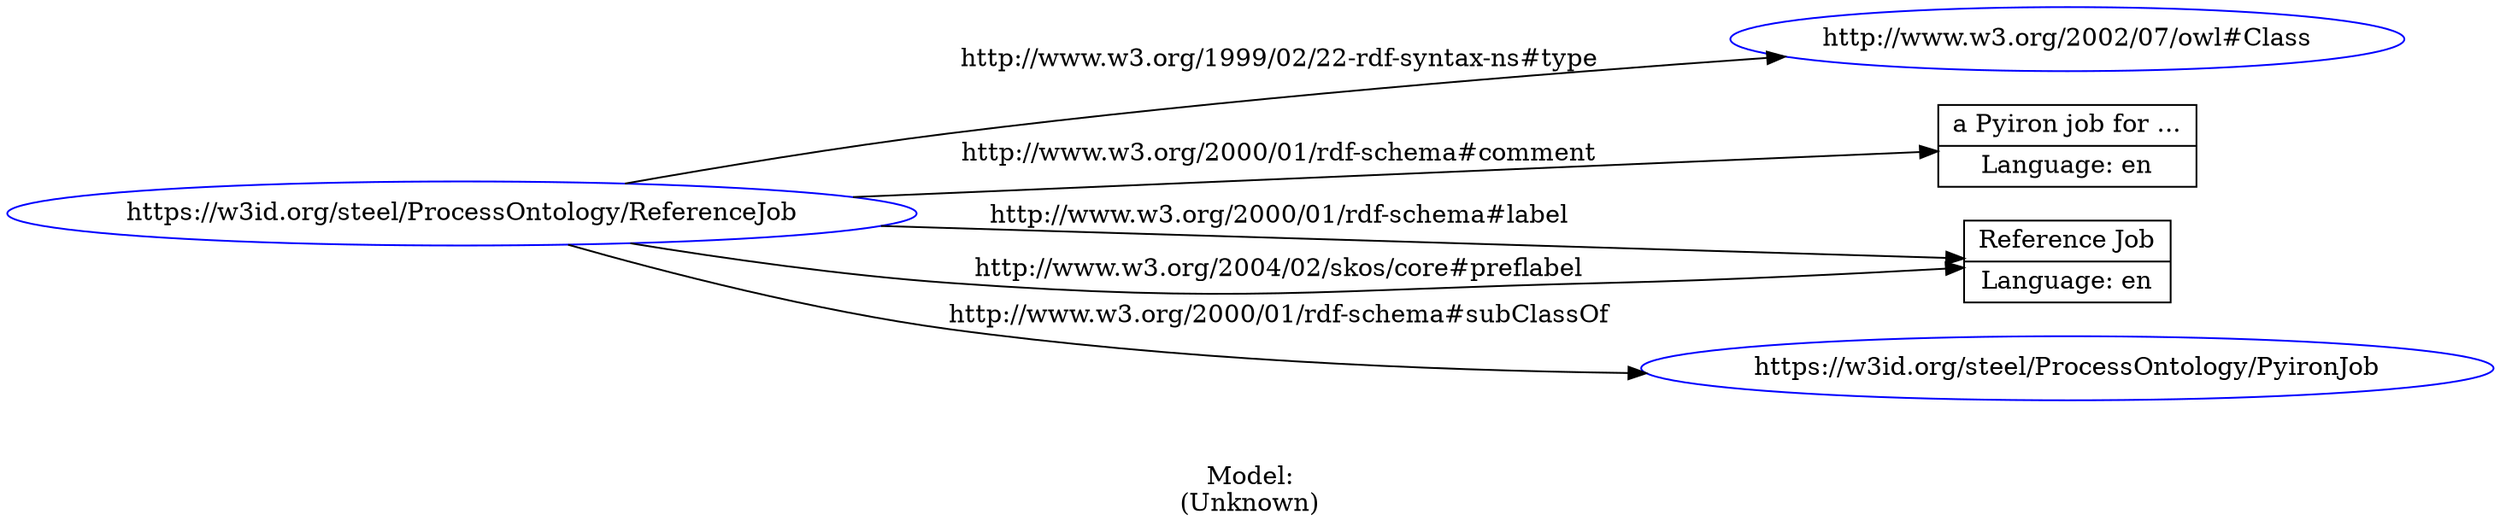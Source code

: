 digraph {
	rankdir = LR;
	charset="utf-8";

	"Rhttps://w3id.org/steel/ProcessOntology/ReferenceJob" -> "Rhttp://www.w3.org/2002/07/owl#Class" [ label="http://www.w3.org/1999/02/22-rdf-syntax-ns#type" ];
	"Rhttps://w3id.org/steel/ProcessOntology/ReferenceJob" -> "La Pyiron job for ...|Language: en" [ label="http://www.w3.org/2000/01/rdf-schema#comment" ];
	"Rhttps://w3id.org/steel/ProcessOntology/ReferenceJob" -> "LReference Job|Language: en" [ label="http://www.w3.org/2000/01/rdf-schema#label" ];
	"Rhttps://w3id.org/steel/ProcessOntology/ReferenceJob" -> "Rhttps://w3id.org/steel/ProcessOntology/PyironJob" [ label="http://www.w3.org/2000/01/rdf-schema#subClassOf" ];
	"Rhttps://w3id.org/steel/ProcessOntology/ReferenceJob" -> "LReference Job|Language: en" [ label="http://www.w3.org/2004/02/skos/core#preflabel" ];

	// Resources
	"Rhttps://w3id.org/steel/ProcessOntology/ReferenceJob" [ label="https://w3id.org/steel/ProcessOntology/ReferenceJob", shape = ellipse, color = blue ];
	"Rhttp://www.w3.org/2002/07/owl#Class" [ label="http://www.w3.org/2002/07/owl#Class", shape = ellipse, color = blue ];
	"Rhttps://w3id.org/steel/ProcessOntology/PyironJob" [ label="https://w3id.org/steel/ProcessOntology/PyironJob", shape = ellipse, color = blue ];

	// Anonymous nodes

	// Literals
	"La Pyiron job for ...|Language: en" [ label="a Pyiron job for ...|Language: en", shape = record ];
	"LReference Job|Language: en" [ label="Reference Job|Language: en", shape = record ];

	label="\n\nModel:\n(Unknown)";
}
